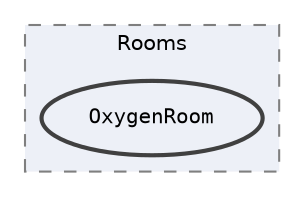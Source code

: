 digraph "Assets/Scripts/Ship/Rooms/OxygenRoom"
{
 // INTERACTIVE_SVG=YES
 // LATEX_PDF_SIZE
  bgcolor="transparent";
  edge [fontname=Helvetica,fontsize=10,labelfontname=Helvetica,labelfontsize=10];
  node [fontname=Helvetica,fontsize=10,fontname=Consolas fontsize=10 style=filled height=0.2 width=0.4 margin=0.1];
  compound=true
  subgraph clusterdir_a529025ea757274504fc567e115d1528 {
    graph [ bgcolor="#edf0f7", pencolor="grey50", label="Rooms", fontname=Helvetica,fontsize=10 style="filled,dashed", URL="dir_a529025ea757274504fc567e115d1528.html",tooltip=""]
  dir_93dcf0fb521fb6fe8cdd11f5672238ff [label="OxygenRoom", fillcolor="#edf0f7", color="grey25", style="filled,bold", URL="dir_93dcf0fb521fb6fe8cdd11f5672238ff.html",tooltip=""];
  }
}
